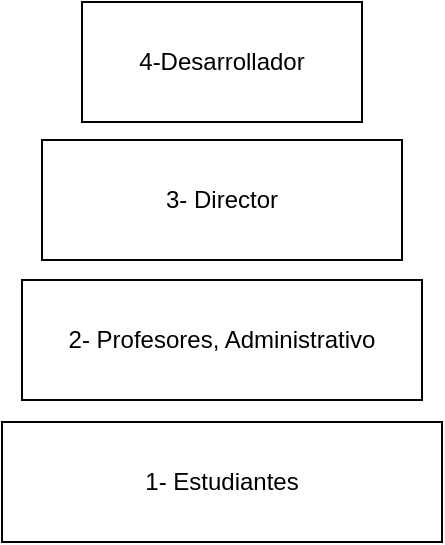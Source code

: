 <mxfile>
    <diagram id="AoCgPPjFG-LSiZQwtrS3" name="Page-1">
        <mxGraphModel dx="466" dy="599" grid="1" gridSize="10" guides="1" tooltips="1" connect="1" arrows="1" fold="1" page="1" pageScale="1" pageWidth="827" pageHeight="1169" math="0" shadow="0">
            <root>
                <mxCell id="0"/>
                <mxCell id="1" parent="0"/>
                <mxCell id="2" value="1- Estudiantes" style="rounded=0;whiteSpace=wrap;html=1;" parent="1" vertex="1">
                    <mxGeometry x="80" y="381" width="220" height="60" as="geometry"/>
                </mxCell>
                <mxCell id="3" value="2- Profesores, Administrativo" style="rounded=0;whiteSpace=wrap;html=1;" parent="1" vertex="1">
                    <mxGeometry x="90" y="310" width="200" height="60" as="geometry"/>
                </mxCell>
                <mxCell id="4" value="3- Director" style="rounded=0;whiteSpace=wrap;html=1;" parent="1" vertex="1">
                    <mxGeometry x="100" y="240" width="180" height="60" as="geometry"/>
                </mxCell>
                <mxCell id="5" value="4-Desarrollador" style="rounded=0;whiteSpace=wrap;html=1;" parent="1" vertex="1">
                    <mxGeometry x="120" y="171" width="140" height="60" as="geometry"/>
                </mxCell>
            </root>
        </mxGraphModel>
    </diagram>
</mxfile>